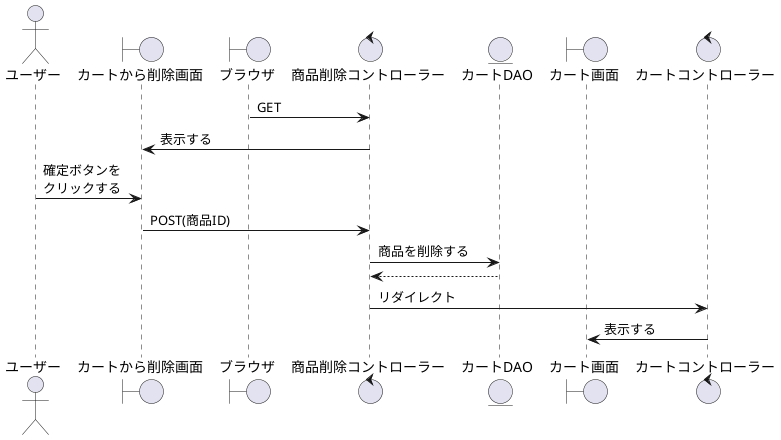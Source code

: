@startuml カートから削除

actor    "ユーザー" as account
boundary "カートから削除画面" as cart_screen
boundary "ブラウザ" as brz
control  "商品削除コントローラー" as delete_c
entity   "カートDAO" as cart_db
boundary "カート画面" as Cart
control  "カートコントローラー" as cart_c

'--------------------------------------------------------------------------------------
brz ->  delete_c : GET
cart_screen <-  delete_c : 表示する
account ->  cart_screen : 確定ボタンを\nクリックする
cart_screen -> delete_c : POST(商品ID)
delete_c -> cart_db : 商品を削除する
delete_c <-- cart_db
delete_c -> cart_c : リダイレクト
Cart <- cart_c : 表示する

@enduml